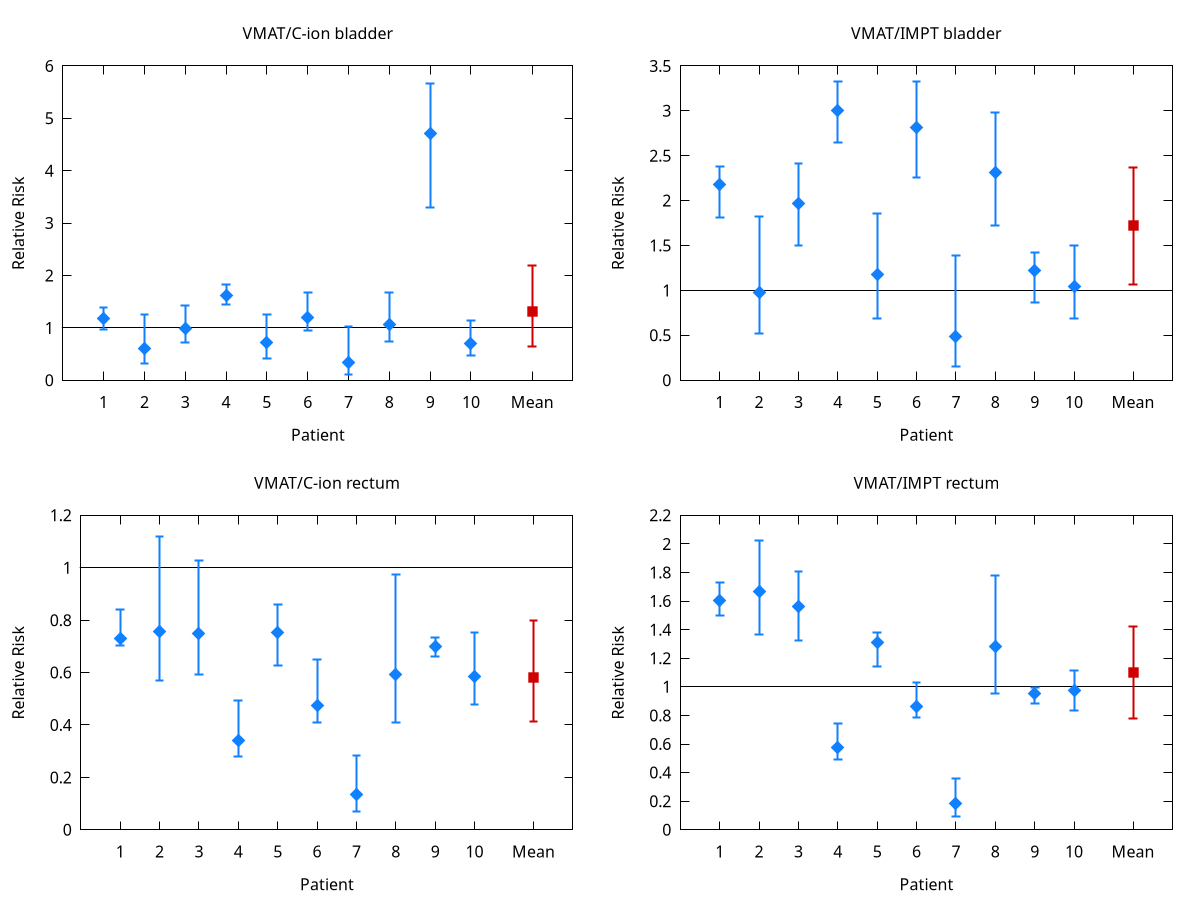 set terminal postscript eps color enhanced dashed size 16cm,12cm
set output "per_patient_plot.eps"
set multiplot layout 2,2 columnsfirst downwards
set ylabel "Relative Risk"
set xlabel "Patient"
#set xrange [0:12.5]
#set yrange [0:6]
set xtics ("1" 1, "2" 2, "3" 3, "4" 4, "5" 5, "6" 6, "7" 7, "8" 8, "9" 9, "10" 10, "Mean" 11.5)

set title "VMAT/C-ion bladder"
plot "-" using 1:2 with line lt 3 lw 1 lc rgb "#000000" notitle, \
     "-" using 1:2:3:4 with errorbars lt 1 lw 2 pt 13 ps 1.8 lc rgb "#1080FF" notitle, \
     "-" using 1:2:3:4 with errorbars lt 1 lw 2 pt 5 ps 1.4 lc rgb "#CE0000" notitle
        0       1
        12.5    1
EOF
        1       1.171645778     0.961413018     1.394799109
        2       0.604246864     0.312390561     1.248998076
        3       0.988786061     0.724358007     1.418965072
        4       1.624472965     1.438678692     1.826082772
        5       0.714958052     0.415706964     1.254621617
        6       1.198187562     0.946193671     1.668772585
        7       0.333572754     0.101592780     1.021343314
        8       1.063671254     0.746502158     1.677268075
        9       4.707986164     3.293797052     5.655876101
        10      0.711300908     0.466789412     1.144087787

EOF
        11.5    1.3118837       0.6505619       2.1848833
EOF

set title "VMAT/C-ion rectum"
plot "-" using 1:2 with line lt 3 lw 1 lc rgb "#000000" notitle, \
     "-" using 1:2:3:4 with errorbars lt 1 lw 2 pt 13 ps 1.8 lc rgb "#1080FF" notitle, \
     "-" using 1:2:3:4 with errorbars lt 1 lw 2 pt 5 ps 1.4 lc rgb "#CE0000" notitle
        0       1
        12.5    1
EOF
        1       0.731211612     0.704569515     0.842373933
        2       0.755719433     0.568080745     1.118121185
        3       0.748155656     0.592323138     1.028420393
        4       0.341391034     0.281488683     0.493427448
        5       0.752358919     0.627301135     0.859249171
        6       0.475063482     0.410892189     0.649106292
        7       0.136445525     0.068345431     0.282798611
        8       0.593259324     0.407947289     0.975271154
        9       0.700134932     0.661364996     0.734153826
        10      0.584453383     0.479882228     0.754444698
EOF
        11.5    0.5817372       0.4129403       0.7991492
EOF

set title "VMAT/IMPT bladder"
plot "-" using 1:2 with line lt 3 lw 1 lc rgb "#000000" notitle, \
     "-" using 1:2:3:4 with errorbars lt 1 lw 2 pt 13 ps 1.8 lc rgb "#1080FF" notitle, \
     "-" using 1:2:3:4 with errorbars lt 1 lw 2 pt 5 ps 1.4 lc rgb "#CE0000" notitle
        0       1
        12.5    1
EOF
        1       2.183086905     1.812047142     2.377832054
        2       0.974569024     0.518517680     1.820262433
        3       1.972346324     1.498271617     2.416930492
        4       3.001395504     2.649911528     3.331453128
        5       1.172478488     0.685117361     1.853291487
        6       2.817014904     2.256998818     3.331149334
        7       0.492619711     0.155769388     1.385824767
        8       2.309263426     1.720686034     2.982674746
        9       1.222529947     0.864555791     1.423381843
        10      1.047480551     0.693279665     1.505378340
EOF
        11.5    1.7191894       1.0638891       2.3668484
EOF

set title "VMAT/IMPT rectum"
plot "-" using 1:2 with line lt 3 lw 1 lc rgb "#000000" notitle, \
     "-" using 1:2:3:4 with errorbars lt 1 lw 2 pt 13 ps 1.8 lc rgb "#1080FF" notitle, \
     "-" using 1:2:3:4 with errorbars lt 1 lw 2 pt 5 ps 1.4 lc rgb "#CE0000" notitle
        0       1
        12.5    1
EOF
        1       1.602046599     1.496764648     1.733400791
        2       1.667402242     1.364943901     2.020864632
        3       1.565453852     1.321213085     1.804709332
        4       0.575080612     0.492440283     0.743089466
        5       1.307116713     1.142305598     1.377834874
        6       0.865952338     0.782636229     1.027425695
        7       0.182971973     0.094254371     0.359495367
        8       1.282696740     0.953735923     1.782552448
        9       0.953971999     0.883230427     0.992639503
        10      0.974469762     0.834651001     1.116190719
EOF
        11.5    1.0981823       0.7773345       1.4253127
EOF
